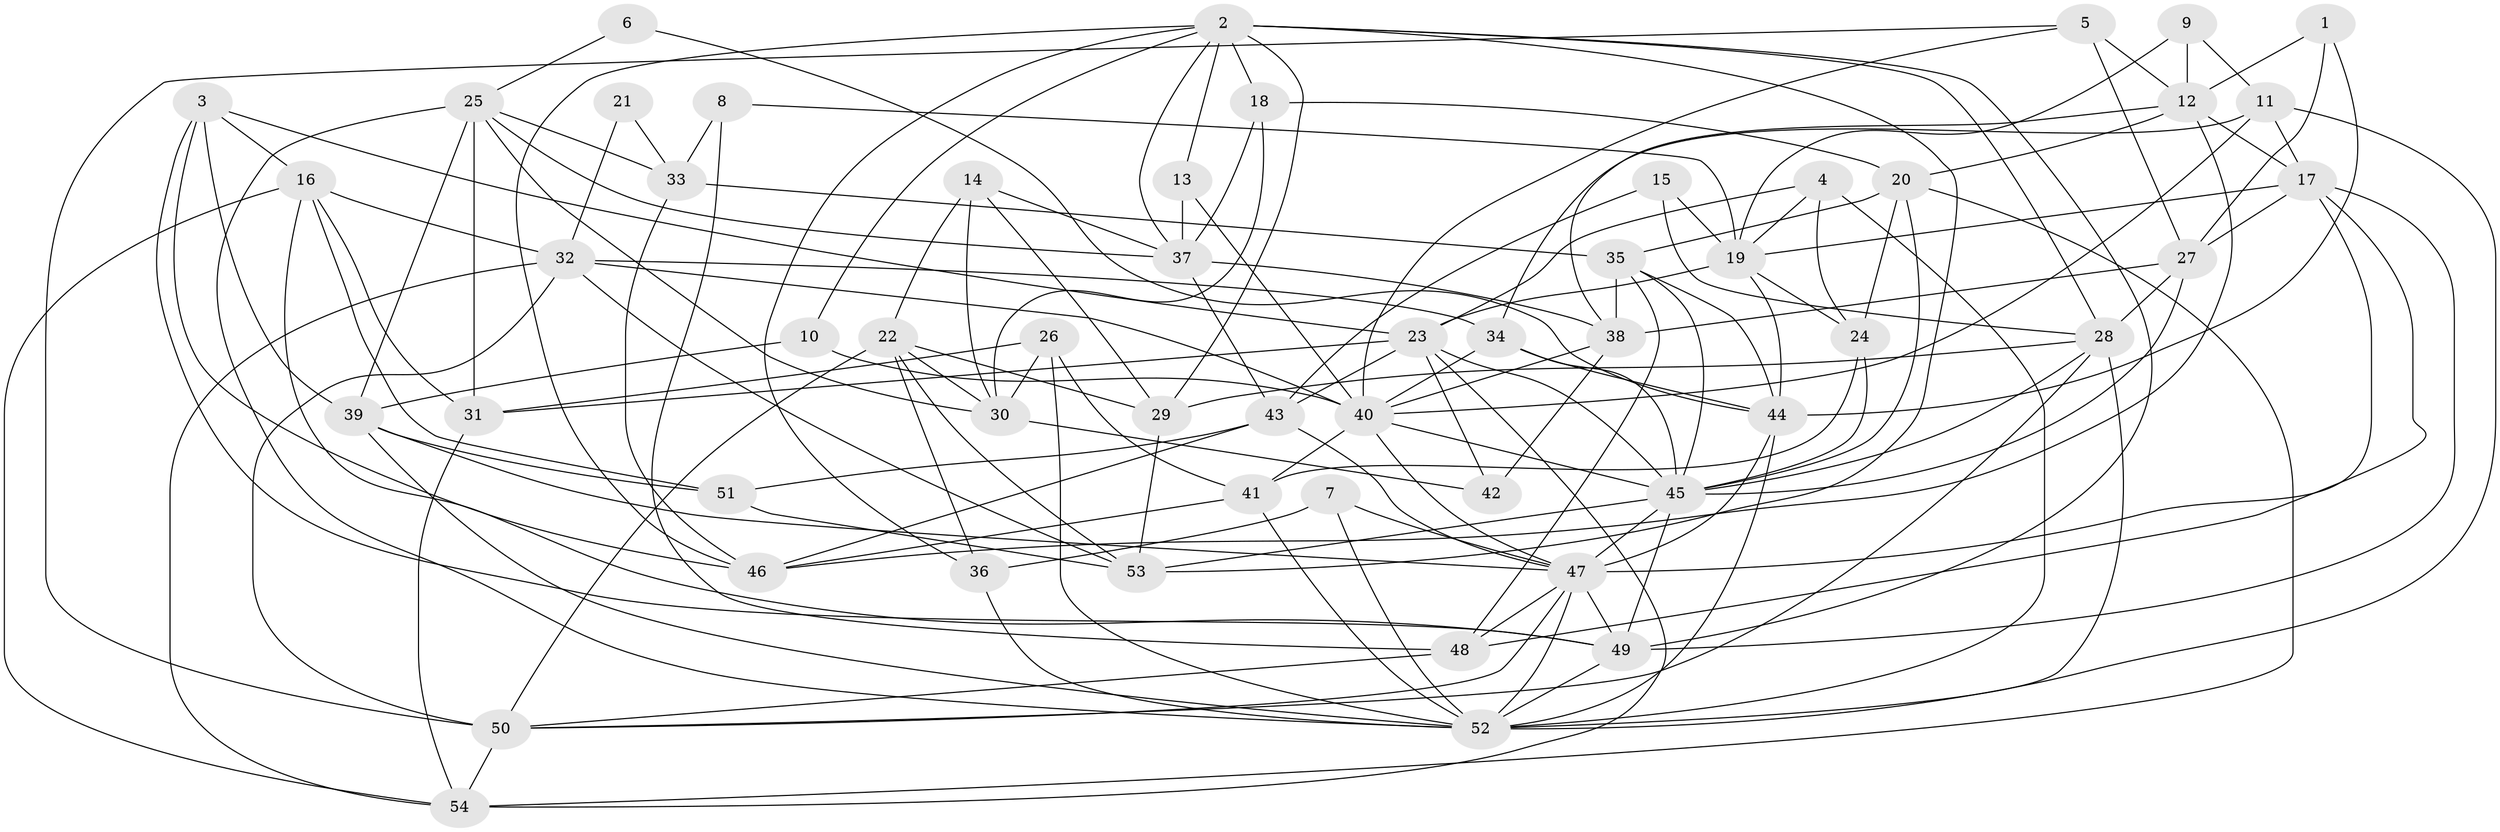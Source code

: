 // original degree distribution, {4: 0.2803738317757009, 2: 0.12149532710280374, 6: 0.11214953271028037, 3: 0.2897196261682243, 5: 0.1588785046728972, 7: 0.018691588785046728, 8: 0.009345794392523364, 10: 0.009345794392523364}
// Generated by graph-tools (version 1.1) at 2025/50/03/09/25 03:50:04]
// undirected, 54 vertices, 153 edges
graph export_dot {
graph [start="1"]
  node [color=gray90,style=filled];
  1;
  2;
  3;
  4;
  5;
  6;
  7;
  8;
  9;
  10;
  11;
  12;
  13;
  14;
  15;
  16;
  17;
  18;
  19;
  20;
  21;
  22;
  23;
  24;
  25;
  26;
  27;
  28;
  29;
  30;
  31;
  32;
  33;
  34;
  35;
  36;
  37;
  38;
  39;
  40;
  41;
  42;
  43;
  44;
  45;
  46;
  47;
  48;
  49;
  50;
  51;
  52;
  53;
  54;
  1 -- 12 [weight=1.0];
  1 -- 27 [weight=1.0];
  1 -- 44 [weight=1.0];
  2 -- 10 [weight=1.0];
  2 -- 13 [weight=1.0];
  2 -- 18 [weight=1.0];
  2 -- 28 [weight=1.0];
  2 -- 29 [weight=1.0];
  2 -- 36 [weight=1.0];
  2 -- 37 [weight=1.0];
  2 -- 46 [weight=1.0];
  2 -- 49 [weight=1.0];
  2 -- 53 [weight=1.0];
  3 -- 16 [weight=1.0];
  3 -- 23 [weight=1.0];
  3 -- 39 [weight=1.0];
  3 -- 46 [weight=1.0];
  3 -- 49 [weight=1.0];
  4 -- 19 [weight=1.0];
  4 -- 23 [weight=1.0];
  4 -- 24 [weight=1.0];
  4 -- 52 [weight=1.0];
  5 -- 12 [weight=2.0];
  5 -- 27 [weight=1.0];
  5 -- 40 [weight=1.0];
  5 -- 50 [weight=1.0];
  6 -- 25 [weight=1.0];
  6 -- 44 [weight=1.0];
  7 -- 36 [weight=1.0];
  7 -- 47 [weight=1.0];
  7 -- 52 [weight=1.0];
  8 -- 19 [weight=1.0];
  8 -- 33 [weight=1.0];
  8 -- 48 [weight=1.0];
  9 -- 11 [weight=1.0];
  9 -- 12 [weight=1.0];
  9 -- 19 [weight=1.0];
  10 -- 39 [weight=1.0];
  10 -- 40 [weight=1.0];
  11 -- 17 [weight=1.0];
  11 -- 34 [weight=1.0];
  11 -- 40 [weight=1.0];
  11 -- 52 [weight=1.0];
  12 -- 17 [weight=1.0];
  12 -- 20 [weight=1.0];
  12 -- 38 [weight=1.0];
  12 -- 46 [weight=1.0];
  13 -- 37 [weight=1.0];
  13 -- 40 [weight=1.0];
  14 -- 22 [weight=1.0];
  14 -- 29 [weight=1.0];
  14 -- 30 [weight=1.0];
  14 -- 37 [weight=1.0];
  15 -- 19 [weight=1.0];
  15 -- 28 [weight=1.0];
  15 -- 43 [weight=1.0];
  16 -- 31 [weight=1.0];
  16 -- 32 [weight=1.0];
  16 -- 49 [weight=1.0];
  16 -- 51 [weight=1.0];
  16 -- 54 [weight=1.0];
  17 -- 19 [weight=1.0];
  17 -- 27 [weight=1.0];
  17 -- 47 [weight=1.0];
  17 -- 48 [weight=1.0];
  17 -- 49 [weight=1.0];
  18 -- 20 [weight=1.0];
  18 -- 30 [weight=1.0];
  18 -- 37 [weight=1.0];
  19 -- 23 [weight=1.0];
  19 -- 24 [weight=1.0];
  19 -- 44 [weight=1.0];
  20 -- 24 [weight=1.0];
  20 -- 35 [weight=1.0];
  20 -- 45 [weight=1.0];
  20 -- 54 [weight=1.0];
  21 -- 32 [weight=1.0];
  21 -- 33 [weight=1.0];
  22 -- 29 [weight=1.0];
  22 -- 30 [weight=1.0];
  22 -- 36 [weight=1.0];
  22 -- 50 [weight=1.0];
  22 -- 53 [weight=1.0];
  23 -- 31 [weight=1.0];
  23 -- 42 [weight=1.0];
  23 -- 43 [weight=2.0];
  23 -- 45 [weight=1.0];
  23 -- 54 [weight=1.0];
  24 -- 41 [weight=1.0];
  24 -- 45 [weight=1.0];
  25 -- 30 [weight=1.0];
  25 -- 31 [weight=1.0];
  25 -- 33 [weight=1.0];
  25 -- 37 [weight=1.0];
  25 -- 39 [weight=1.0];
  25 -- 52 [weight=1.0];
  26 -- 30 [weight=1.0];
  26 -- 31 [weight=1.0];
  26 -- 41 [weight=1.0];
  26 -- 52 [weight=1.0];
  27 -- 28 [weight=2.0];
  27 -- 38 [weight=1.0];
  27 -- 45 [weight=1.0];
  28 -- 29 [weight=1.0];
  28 -- 45 [weight=1.0];
  28 -- 50 [weight=1.0];
  28 -- 52 [weight=1.0];
  29 -- 53 [weight=1.0];
  30 -- 42 [weight=1.0];
  31 -- 54 [weight=1.0];
  32 -- 34 [weight=1.0];
  32 -- 40 [weight=1.0];
  32 -- 50 [weight=1.0];
  32 -- 53 [weight=1.0];
  32 -- 54 [weight=1.0];
  33 -- 35 [weight=1.0];
  33 -- 46 [weight=1.0];
  34 -- 40 [weight=1.0];
  34 -- 44 [weight=1.0];
  34 -- 45 [weight=1.0];
  35 -- 38 [weight=1.0];
  35 -- 44 [weight=1.0];
  35 -- 45 [weight=1.0];
  35 -- 48 [weight=1.0];
  36 -- 52 [weight=1.0];
  37 -- 38 [weight=1.0];
  37 -- 43 [weight=1.0];
  38 -- 40 [weight=1.0];
  38 -- 42 [weight=1.0];
  39 -- 47 [weight=1.0];
  39 -- 51 [weight=1.0];
  39 -- 52 [weight=1.0];
  40 -- 41 [weight=1.0];
  40 -- 45 [weight=1.0];
  40 -- 47 [weight=1.0];
  41 -- 46 [weight=1.0];
  41 -- 52 [weight=1.0];
  43 -- 46 [weight=1.0];
  43 -- 47 [weight=1.0];
  43 -- 51 [weight=1.0];
  44 -- 47 [weight=1.0];
  44 -- 52 [weight=1.0];
  45 -- 47 [weight=1.0];
  45 -- 49 [weight=1.0];
  45 -- 53 [weight=1.0];
  47 -- 48 [weight=1.0];
  47 -- 49 [weight=1.0];
  47 -- 50 [weight=1.0];
  47 -- 52 [weight=1.0];
  48 -- 50 [weight=1.0];
  49 -- 52 [weight=1.0];
  50 -- 54 [weight=1.0];
  51 -- 53 [weight=1.0];
}
